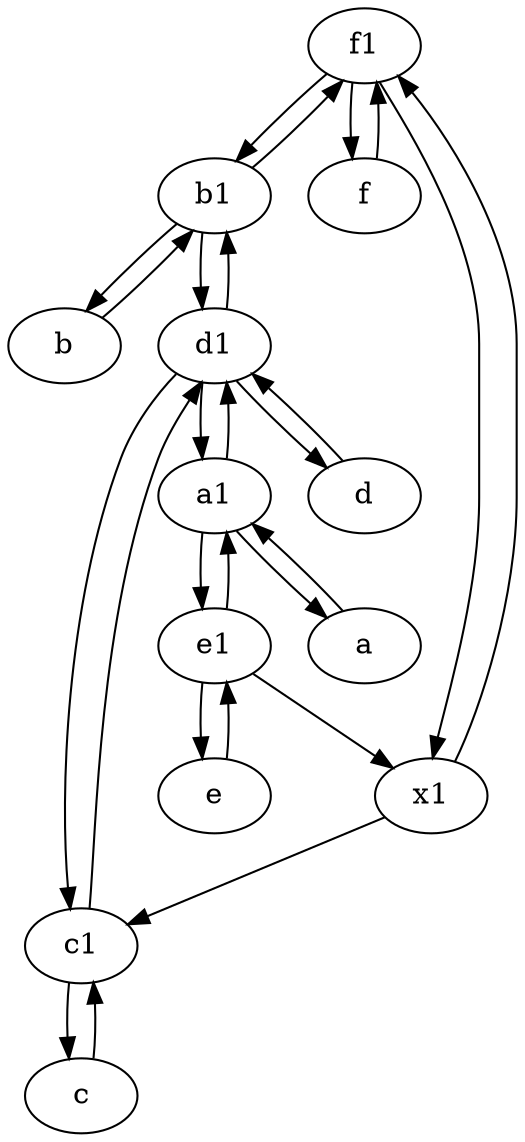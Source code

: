 digraph  {
	f1;
	c [pos="20,10!"];
	b [pos="50,20!"];
	c1 [pos="30,15!"];
	e1 [pos="25,45!"];
	a [pos="40,10!"];
	a1 [pos="40,15!"];
	b1 [pos="45,20!"];
	f [pos="15,45!"];
	x1;
	e [pos="30,50!"];
	d1 [pos="25,30!"];
	d [pos="20,30!"];
	a1 -> e1;
	e1 -> a1;
	f1 -> b1;
	d1 -> c1;
	a -> a1;
	b1 -> d1;
	d1 -> b1;
	e -> e1;
	x1 -> c1;
	c1 -> d1;
	c -> c1;
	a1 -> d1;
	x1 -> f1;
	d1 -> d;
	e1 -> e;
	b1 -> f1;
	f1 -> x1;
	b -> b1;
	f -> f1;
	a1 -> a;
	c1 -> c;
	f1 -> f;
	e1 -> x1;
	b1 -> b;
	d1 -> a1;
	d -> d1;

	}